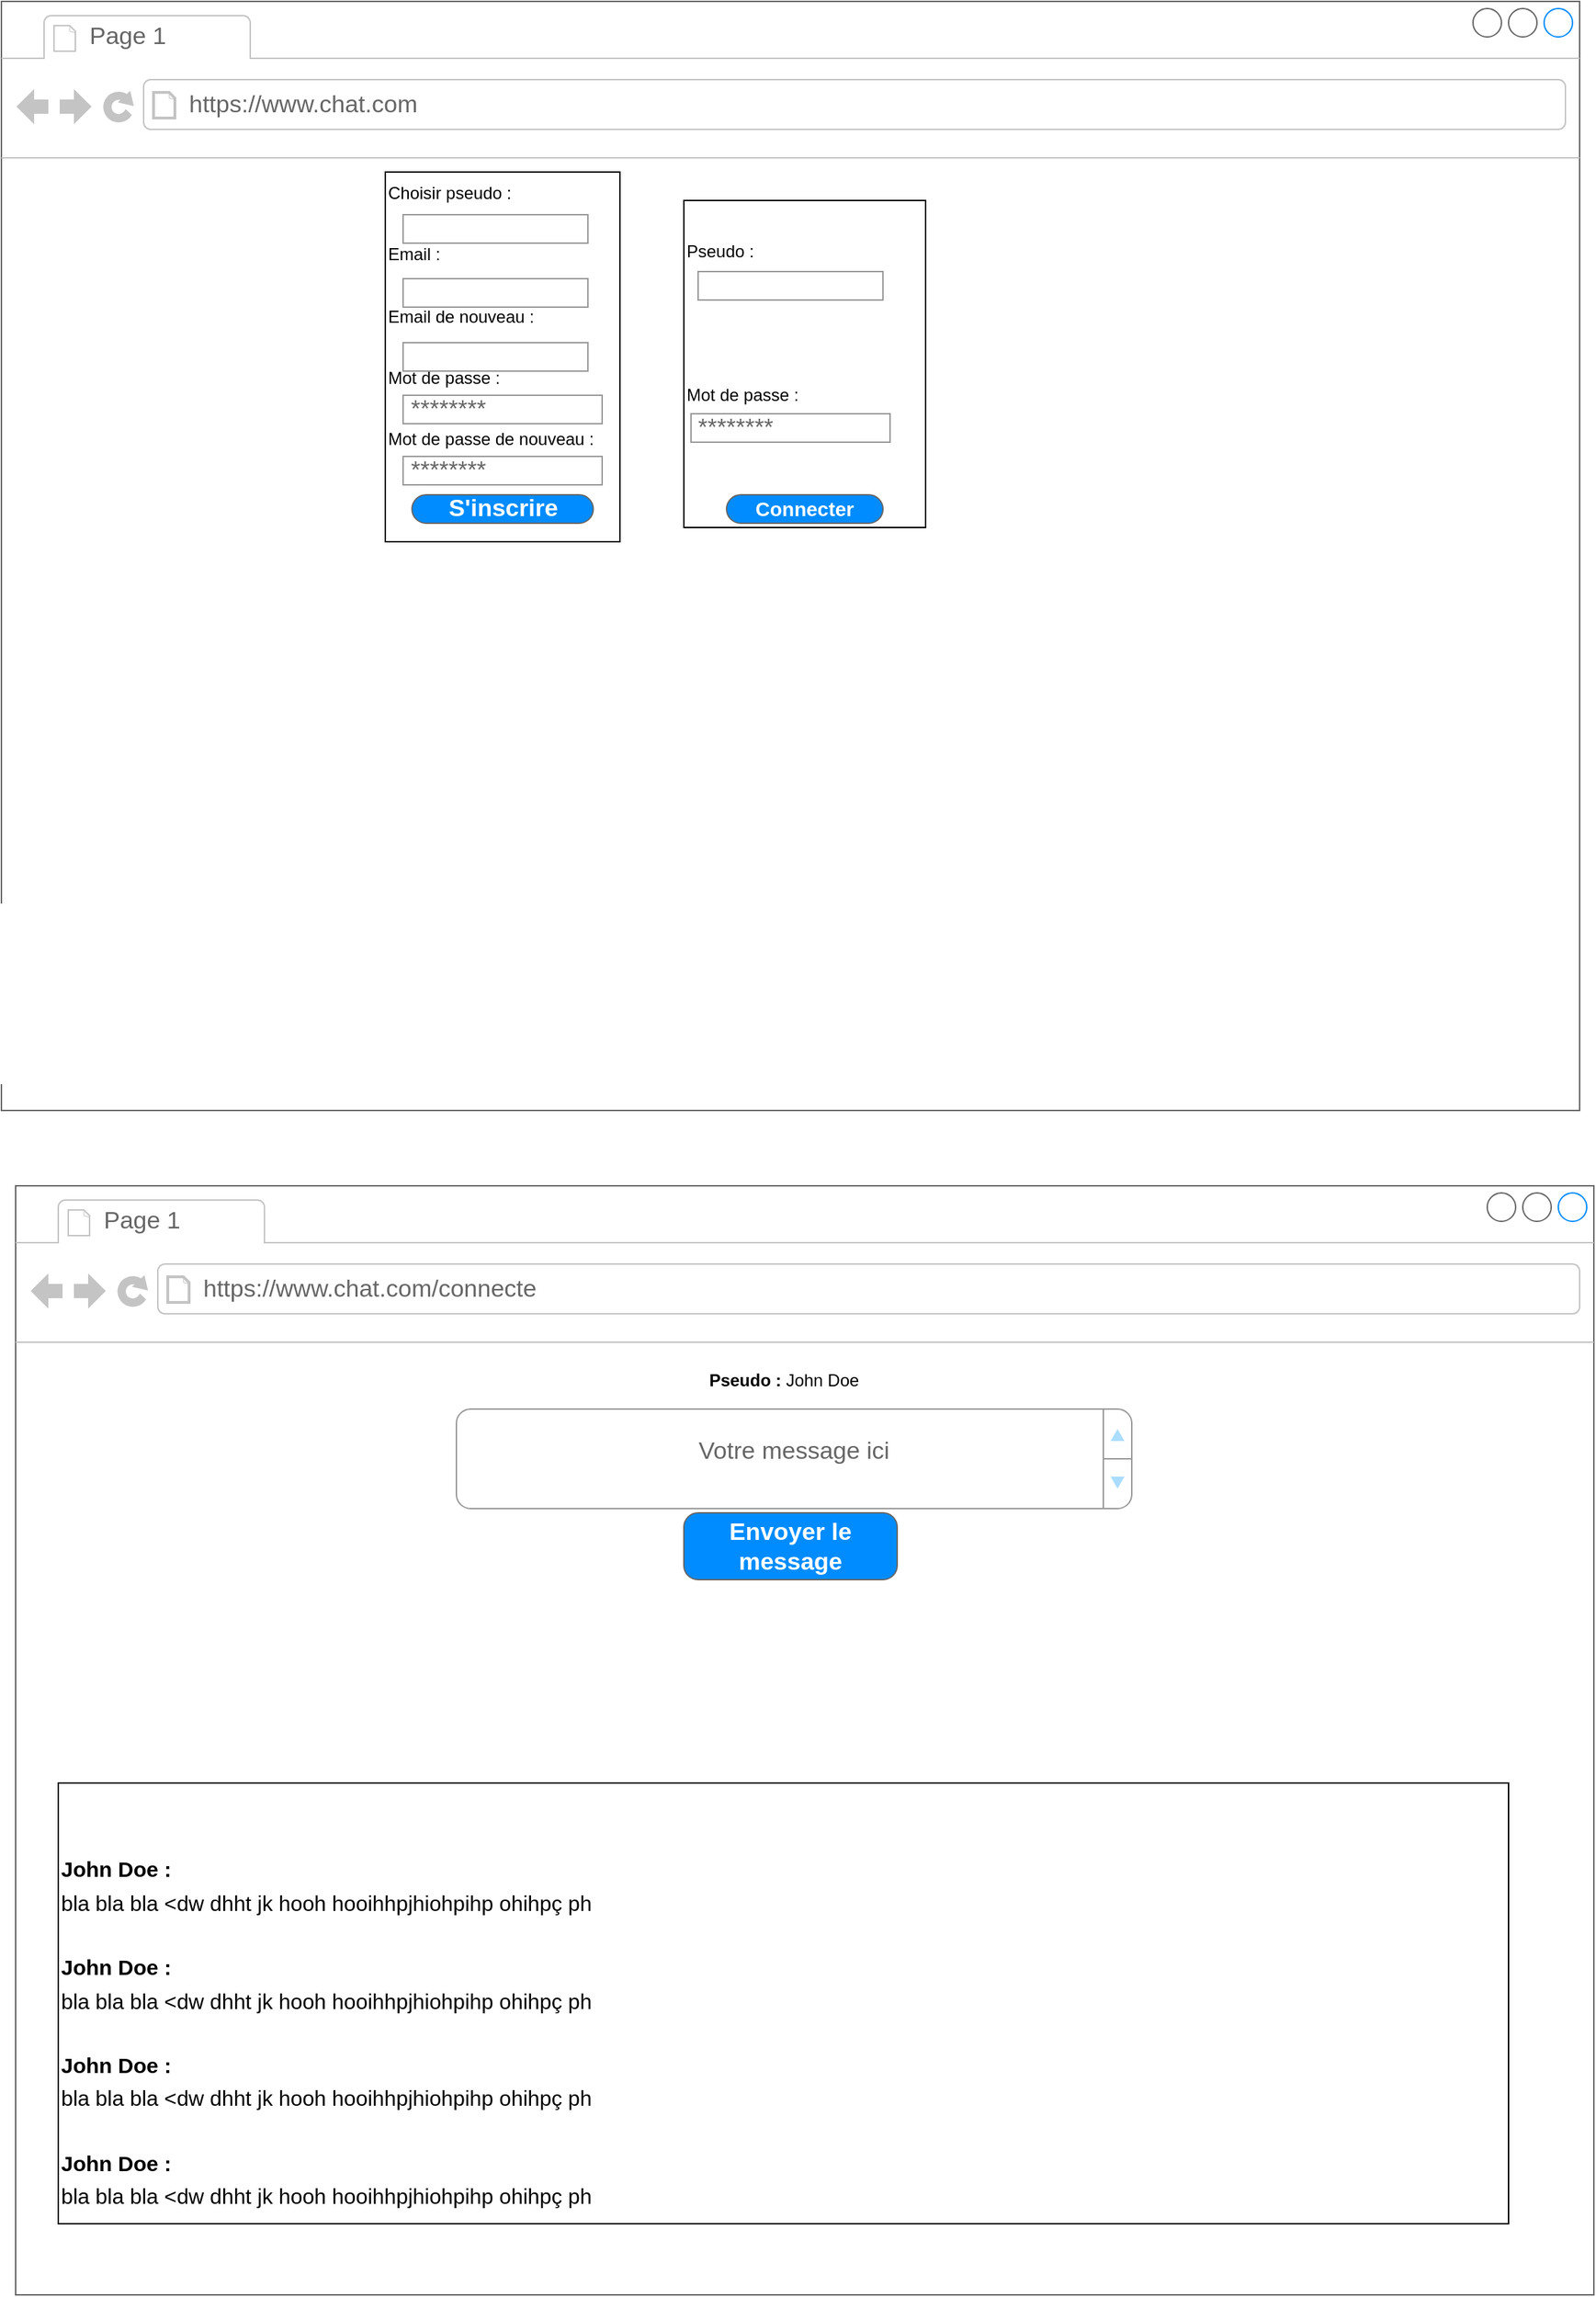 <mxfile version="12.4.2" type="device" pages="1"><diagram id="cbEaymVfiJt9EQiYcSoF" name="Page-1"><mxGraphModel dx="1422" dy="1673" grid="1" gridSize="10" guides="1" tooltips="1" connect="1" arrows="1" fold="1" page="1" pageScale="1" pageWidth="1169" pageHeight="827" math="0" shadow="0"><root><mxCell id="0"/><mxCell id="1" parent="0"/><mxCell id="co1PJAJ-sHmoq-qvALCY-1" value="" style="strokeWidth=1;shadow=0;dashed=0;align=center;html=1;shape=mxgraph.mockup.containers.browserWindow;rSize=0;strokeColor=#666666;strokeColor2=#008cff;strokeColor3=#c4c4c4;mainText=,;recursiveResize=0;" parent="1" vertex="1"><mxGeometry x="20" y="23" width="1110" height="780" as="geometry"/></mxCell><mxCell id="co1PJAJ-sHmoq-qvALCY-2" value="Page 1" style="strokeWidth=1;shadow=0;dashed=0;align=center;html=1;shape=mxgraph.mockup.containers.anchor;fontSize=17;fontColor=#666666;align=left;" parent="co1PJAJ-sHmoq-qvALCY-1" vertex="1"><mxGeometry x="60" y="12" width="110" height="26" as="geometry"/></mxCell><mxCell id="co1PJAJ-sHmoq-qvALCY-3" value="https://www.chat.com/connecte" style="strokeWidth=1;shadow=0;dashed=0;align=center;html=1;shape=mxgraph.mockup.containers.anchor;rSize=0;fontSize=17;fontColor=#666666;align=left;" parent="co1PJAJ-sHmoq-qvALCY-1" vertex="1"><mxGeometry x="130" y="60" width="250" height="26" as="geometry"/></mxCell><mxCell id="co1PJAJ-sHmoq-qvALCY-76" value="&lt;p style=&quot;line-height: 80%&quot;&gt;&lt;br&gt;&lt;/p&gt;&lt;p style=&quot;line-height: 9.6px&quot;&gt;&lt;br&gt;&lt;/p&gt;&lt;p style=&quot;line-height: 9.6px&quot;&gt;&lt;b&gt;&lt;font style=&quot;font-size: 15px&quot;&gt;John Doe :&amp;nbsp;&lt;/font&gt;&lt;/b&gt;&lt;/p&gt;&lt;p style=&quot;line-height: 9.6px&quot;&gt;&lt;span style=&quot;font-size: 15px&quot;&gt;bla bla bla &amp;lt;dw dhht jk hooh hooihhpjhiohpihp ohihpç ph&lt;/span&gt;&amp;nbsp;&lt;/p&gt;&lt;p style=&quot;line-height: 9.6px&quot;&gt;&lt;br&gt;&lt;/p&gt;&lt;p style=&quot;line-height: 9.6px&quot;&gt;&lt;b&gt;&lt;font style=&quot;font-size: 15px&quot;&gt;John Doe :&amp;nbsp;&lt;/font&gt;&lt;/b&gt;&lt;/p&gt;&lt;p style=&quot;line-height: 9.6px&quot;&gt;&lt;span style=&quot;font-size: 15px&quot;&gt;bla bla bla &amp;lt;dw dhht jk hooh hooihhpjhiohpihp ohihpç ph&lt;/span&gt;&amp;nbsp;&lt;/p&gt;&lt;p style=&quot;line-height: 9.6px&quot;&gt;&lt;br&gt;&lt;/p&gt;&lt;p style=&quot;line-height: 9.6px&quot;&gt;&lt;b&gt;&lt;font style=&quot;font-size: 15px&quot;&gt;John Doe :&amp;nbsp;&lt;/font&gt;&lt;/b&gt;&lt;/p&gt;&lt;p style=&quot;line-height: 9.6px&quot;&gt;&lt;span style=&quot;font-size: 15px&quot;&gt;bla bla bla &amp;lt;dw dhht jk hooh hooihhpjhiohpihp ohihpç ph&lt;/span&gt;&amp;nbsp;&lt;/p&gt;&lt;p style=&quot;line-height: 9.6px&quot;&gt;&lt;br&gt;&lt;/p&gt;&lt;p style=&quot;line-height: 9.6px&quot;&gt;&lt;b&gt;&lt;font style=&quot;font-size: 15px&quot;&gt;John Doe :&amp;nbsp;&lt;/font&gt;&lt;/b&gt;&lt;/p&gt;&lt;p style=&quot;line-height: 9.6px&quot;&gt;&lt;span style=&quot;font-size: 15px&quot;&gt;bla bla bla &amp;lt;dw dhht jk hooh hooihhpjhiohpihp ohihpç ph&lt;/span&gt;&amp;nbsp;&lt;/p&gt;" style="whiteSpace=wrap;html=1;align=left;" parent="co1PJAJ-sHmoq-qvALCY-1" vertex="1"><mxGeometry x="30" y="420" width="1020" height="310" as="geometry"/></mxCell><mxCell id="co1PJAJ-sHmoq-qvALCY-19" value="&lt;br&gt;Votre message ici" style="strokeWidth=1;shadow=0;dashed=0;align=center;html=1;shape=mxgraph.mockup.forms.spinner;strokeColor=#999999;spinLayout=right;spinStyle=normal;adjStyle=triangle;fillColor=#aaddff;fontSize=17;fontColor=#666666;mainText=;html=1;overflow=fill;" parent="co1PJAJ-sHmoq-qvALCY-1" vertex="1"><mxGeometry x="310" y="157" width="475" height="70" as="geometry"/></mxCell><mxCell id="co1PJAJ-sHmoq-qvALCY-75" value="Envoyer le message" style="strokeWidth=1;shadow=0;dashed=0;align=center;html=1;shape=mxgraph.mockup.buttons.button;strokeColor=#666666;fontColor=#ffffff;mainText=;buttonStyle=round;fontSize=17;fontStyle=1;fillColor=#008cff;whiteSpace=wrap;" parent="co1PJAJ-sHmoq-qvALCY-1" vertex="1"><mxGeometry x="470" y="230" width="150" height="47" as="geometry"/></mxCell><mxCell id="ljBVpnnDwRQ-OFWvbfGd-40" value="&lt;b&gt;Pseudo :&lt;/b&gt; John Doe" style="text;html=1;align=center;verticalAlign=middle;resizable=0;points=[];;autosize=1;" vertex="1" parent="co1PJAJ-sHmoq-qvALCY-1"><mxGeometry x="480" y="127" width="120" height="20" as="geometry"/></mxCell><mxCell id="ljBVpnnDwRQ-OFWvbfGd-1" value="" style="strokeWidth=1;shadow=0;dashed=0;align=center;html=1;shape=mxgraph.mockup.containers.browserWindow;rSize=0;strokeColor=#666666;strokeColor2=#008cff;strokeColor3=#c4c4c4;mainText=,;recursiveResize=0;" vertex="1" parent="1"><mxGeometry x="10" y="-810" width="1110" height="780" as="geometry"/></mxCell><mxCell id="ljBVpnnDwRQ-OFWvbfGd-2" value="Page 1" style="strokeWidth=1;shadow=0;dashed=0;align=center;html=1;shape=mxgraph.mockup.containers.anchor;fontSize=17;fontColor=#666666;align=left;" vertex="1" parent="ljBVpnnDwRQ-OFWvbfGd-1"><mxGeometry x="60" y="12" width="110" height="26" as="geometry"/></mxCell><mxCell id="ljBVpnnDwRQ-OFWvbfGd-3" value="https://www.chat.com" style="strokeWidth=1;shadow=0;dashed=0;align=center;html=1;shape=mxgraph.mockup.containers.anchor;rSize=0;fontSize=17;fontColor=#666666;align=left;" vertex="1" parent="ljBVpnnDwRQ-OFWvbfGd-1"><mxGeometry x="130" y="60" width="250" height="26" as="geometry"/></mxCell><mxCell id="ljBVpnnDwRQ-OFWvbfGd-8" value="Choisir pseudo :&lt;br&gt;&lt;br&gt;&lt;br&gt;Email :&lt;br&gt;&lt;br&gt;&lt;br&gt;Email de nouveau :&lt;br&gt;&lt;br&gt;&lt;br&gt;Mot de passe :&lt;br&gt;&lt;br&gt;&lt;br&gt;Mot de passe de nouveau :&lt;br&gt;&lt;br&gt;&lt;br&gt;&lt;br&gt;&lt;br&gt;" style="whiteSpace=wrap;html=1;align=left;" vertex="1" parent="ljBVpnnDwRQ-OFWvbfGd-1"><mxGeometry x="270" y="120" width="165" height="260" as="geometry"/></mxCell><mxCell id="ljBVpnnDwRQ-OFWvbfGd-9" value="********" style="strokeWidth=1;shadow=0;dashed=0;align=center;html=1;shape=mxgraph.mockup.forms.pwField;strokeColor=#999999;mainText=;align=left;fontColor=#666666;fontSize=17;spacingLeft=3;" vertex="1" parent="ljBVpnnDwRQ-OFWvbfGd-1"><mxGeometry x="282.5" y="277" width="140" height="20" as="geometry"/></mxCell><mxCell id="ljBVpnnDwRQ-OFWvbfGd-10" value="********" style="strokeWidth=1;shadow=0;dashed=0;align=center;html=1;shape=mxgraph.mockup.forms.pwField;strokeColor=#999999;mainText=;align=left;fontColor=#666666;fontSize=17;spacingLeft=3;" vertex="1" parent="ljBVpnnDwRQ-OFWvbfGd-1"><mxGeometry x="282.5" y="320" width="140" height="20" as="geometry"/></mxCell><mxCell id="ljBVpnnDwRQ-OFWvbfGd-11" value="" style="strokeWidth=1;shadow=0;dashed=0;align=center;html=1;shape=mxgraph.mockup.forms.pwField;strokeColor=#999999;mainText=;align=left;fontColor=#666666;fontSize=17;spacingLeft=3;" vertex="1" parent="ljBVpnnDwRQ-OFWvbfGd-1"><mxGeometry x="282.5" y="150" width="130" height="20" as="geometry"/></mxCell><mxCell id="ljBVpnnDwRQ-OFWvbfGd-12" value="" style="strokeWidth=1;shadow=0;dashed=0;align=center;html=1;shape=mxgraph.mockup.forms.pwField;strokeColor=#999999;mainText=;align=left;fontColor=#666666;fontSize=17;spacingLeft=3;" vertex="1" parent="ljBVpnnDwRQ-OFWvbfGd-1"><mxGeometry x="282.5" y="195" width="130" height="20" as="geometry"/></mxCell><mxCell id="ljBVpnnDwRQ-OFWvbfGd-13" value="" style="strokeWidth=1;shadow=0;dashed=0;align=center;html=1;shape=mxgraph.mockup.forms.pwField;strokeColor=#999999;mainText=;align=left;fontColor=#666666;fontSize=17;spacingLeft=3;" vertex="1" parent="ljBVpnnDwRQ-OFWvbfGd-1"><mxGeometry x="282.5" y="240" width="130" height="20" as="geometry"/></mxCell><mxCell id="ljBVpnnDwRQ-OFWvbfGd-14" value="S'inscrire" style="strokeWidth=1;shadow=0;dashed=0;align=center;html=1;shape=mxgraph.mockup.buttons.button;strokeColor=#666666;fontColor=#ffffff;mainText=;buttonStyle=round;fontSize=17;fontStyle=1;fillColor=#008cff;whiteSpace=wrap;" vertex="1" parent="ljBVpnnDwRQ-OFWvbfGd-1"><mxGeometry x="288.75" y="347" width="127.5" height="20" as="geometry"/></mxCell><mxCell id="ljBVpnnDwRQ-OFWvbfGd-15" value="Pseudo :&lt;br&gt;&lt;br&gt;&lt;br&gt;&lt;br&gt;&lt;br&gt;&lt;br&gt;&amp;nbsp; &amp;nbsp; &amp;nbsp; &amp;nbsp; &amp;nbsp; &amp;nbsp; &amp;nbsp; &amp;nbsp; &amp;nbsp; &amp;nbsp; &amp;nbsp; &amp;nbsp; &amp;nbsp; &amp;nbsp; &amp;nbsp; &amp;nbsp; &amp;nbsp; &amp;nbsp;&lt;br&gt;Mot de passe :&lt;br&gt;&lt;br&gt;&lt;br&gt;&lt;br&gt;&lt;br&gt;" style="whiteSpace=wrap;html=1;align=left;" vertex="1" parent="ljBVpnnDwRQ-OFWvbfGd-1"><mxGeometry x="480" y="140" width="170" height="230" as="geometry"/></mxCell><mxCell id="ljBVpnnDwRQ-OFWvbfGd-16" value="" style="strokeWidth=1;shadow=0;dashed=0;align=center;html=1;shape=mxgraph.mockup.forms.pwField;strokeColor=#999999;mainText=;align=left;fontColor=#666666;fontSize=17;spacingLeft=3;" vertex="1" parent="ljBVpnnDwRQ-OFWvbfGd-1"><mxGeometry x="490" y="190" width="130" height="20" as="geometry"/></mxCell><mxCell id="ljBVpnnDwRQ-OFWvbfGd-17" value="********" style="strokeWidth=1;shadow=0;dashed=0;align=center;html=1;shape=mxgraph.mockup.forms.pwField;strokeColor=#999999;mainText=;align=left;fontColor=#666666;fontSize=17;spacingLeft=3;" vertex="1" parent="ljBVpnnDwRQ-OFWvbfGd-1"><mxGeometry x="485" y="290" width="140" height="20" as="geometry"/></mxCell><mxCell id="ljBVpnnDwRQ-OFWvbfGd-18" value="&lt;font style=&quot;font-size: 14px&quot;&gt;Connecter&lt;/font&gt;" style="strokeWidth=1;shadow=0;dashed=0;align=center;html=1;shape=mxgraph.mockup.buttons.button;strokeColor=#666666;fontColor=#ffffff;mainText=;buttonStyle=round;fontSize=17;fontStyle=1;fillColor=#008cff;whiteSpace=wrap;" vertex="1" parent="ljBVpnnDwRQ-OFWvbfGd-1"><mxGeometry x="510" y="347" width="110" height="20" as="geometry"/></mxCell></root></mxGraphModel></diagram></mxfile>